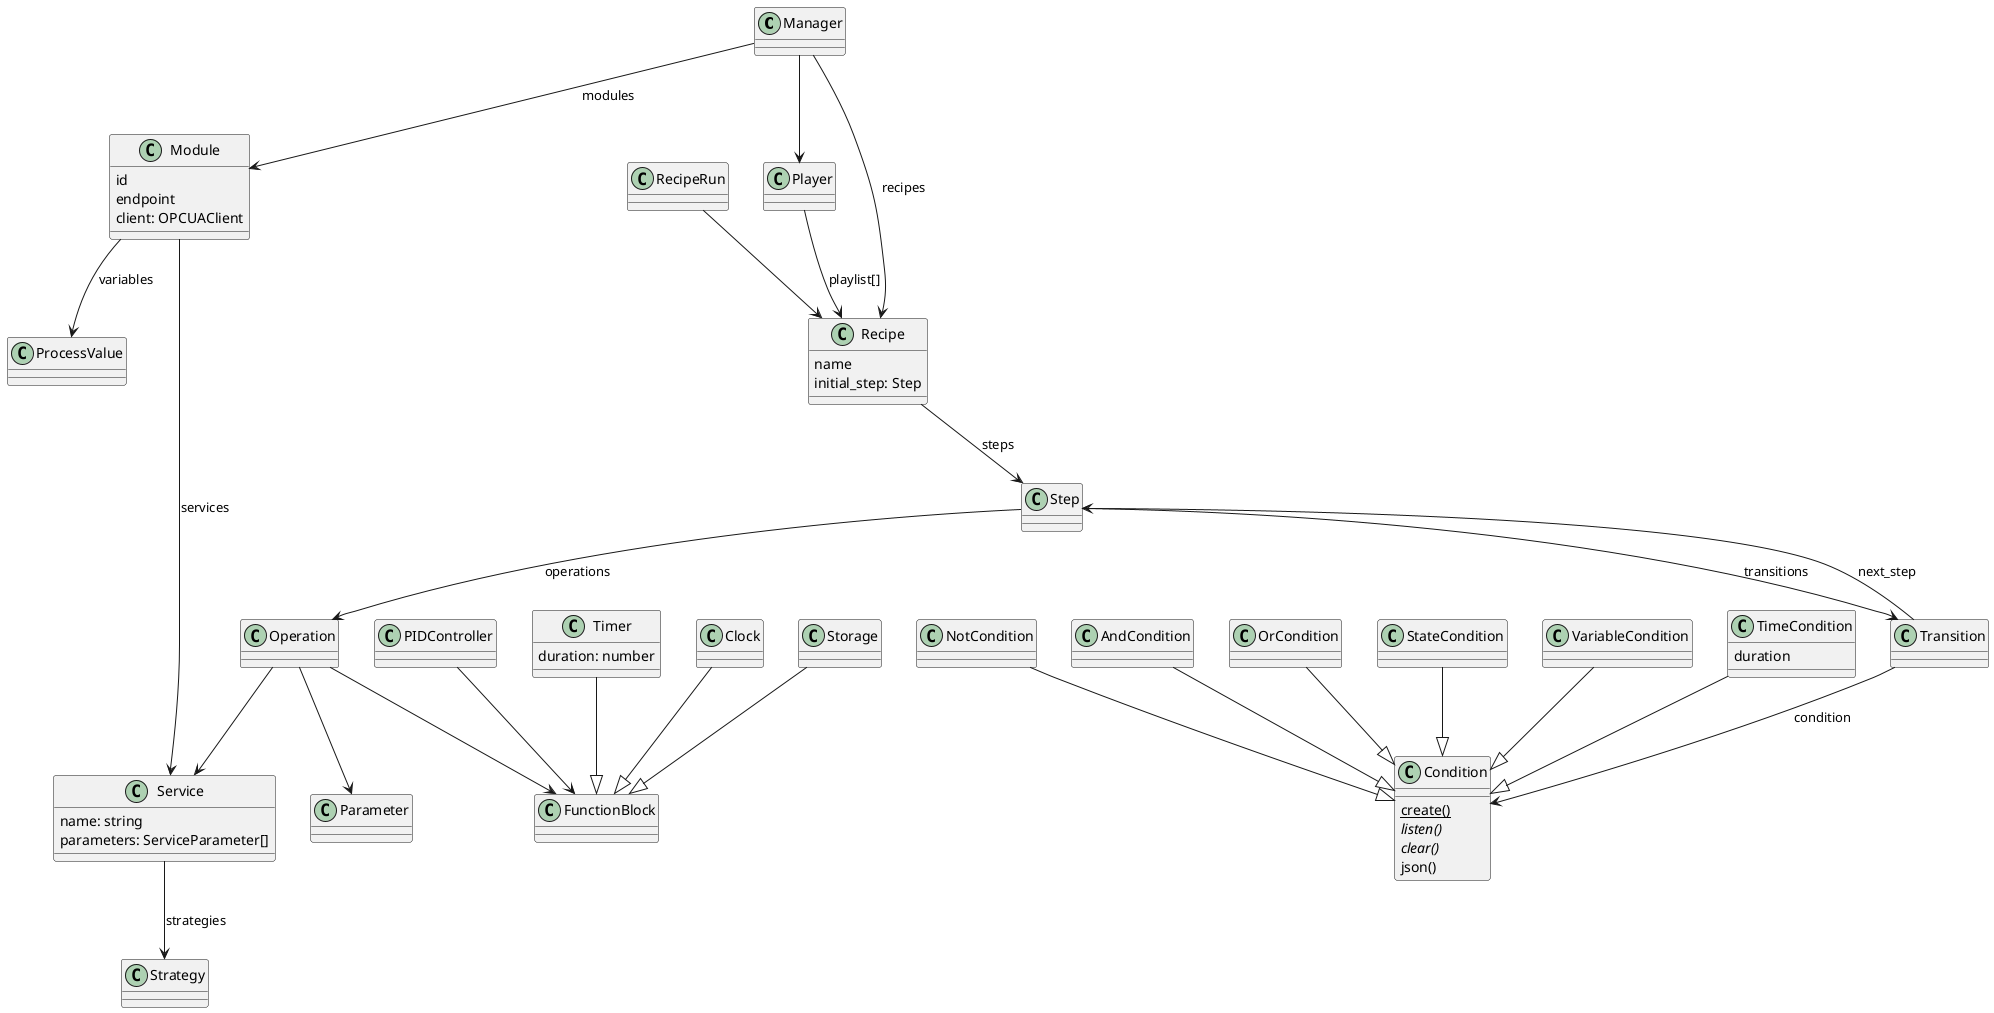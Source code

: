 @startuml

class Manager
class Module {
    id
    endpoint
    client: OPCUAClient
}
class Operation
class Parameter
class Player

Player --> Recipe : playlist[]
class Recipe {
    name
    initial_step: Step
}
class RecipeRun
RecipeRun --> Recipe
class Service {
    name: string
    parameters: ServiceParameter[]
}
class ProcessValue
class Strategy
class Condition{
    {static} create()
    {abstract} listen()
    {abstract} clear()
    json()
}

class NotCondition
class AndCondition
class OrCondition
class StateCondition
class VariableCondition
class TimeCondition {
    duration
}

NotCondition --|> Condition
AndCondition --|> Condition
OrCondition --|> Condition
TimeCondition --|> Condition
VariableCondition --|> Condition
StateCondition --|> Condition


Manager --> Module : modules
Manager --> Recipe : recipes
Manager --> Player

Module --> Service: services
Module --> ProcessValue : variables

Service --> Strategy : strategies

Recipe --> Step: steps
Step --> Operation : operations
Step --> Transition: transitions

Transition --> Step : next_step
Transition --> Condition: condition

Operation --> Service
Operation --> Parameter
Operation --> FunctionBlock

class FunctionBlock {
}

class Timer {
duration: number
}

class Clock {
}

class Storage {
}
class PIDController {
}
Timer --|> FunctionBlock
Clock --|> FunctionBlock
Storage --|> FunctionBlock
PIDController --> FunctionBlock
@enduml